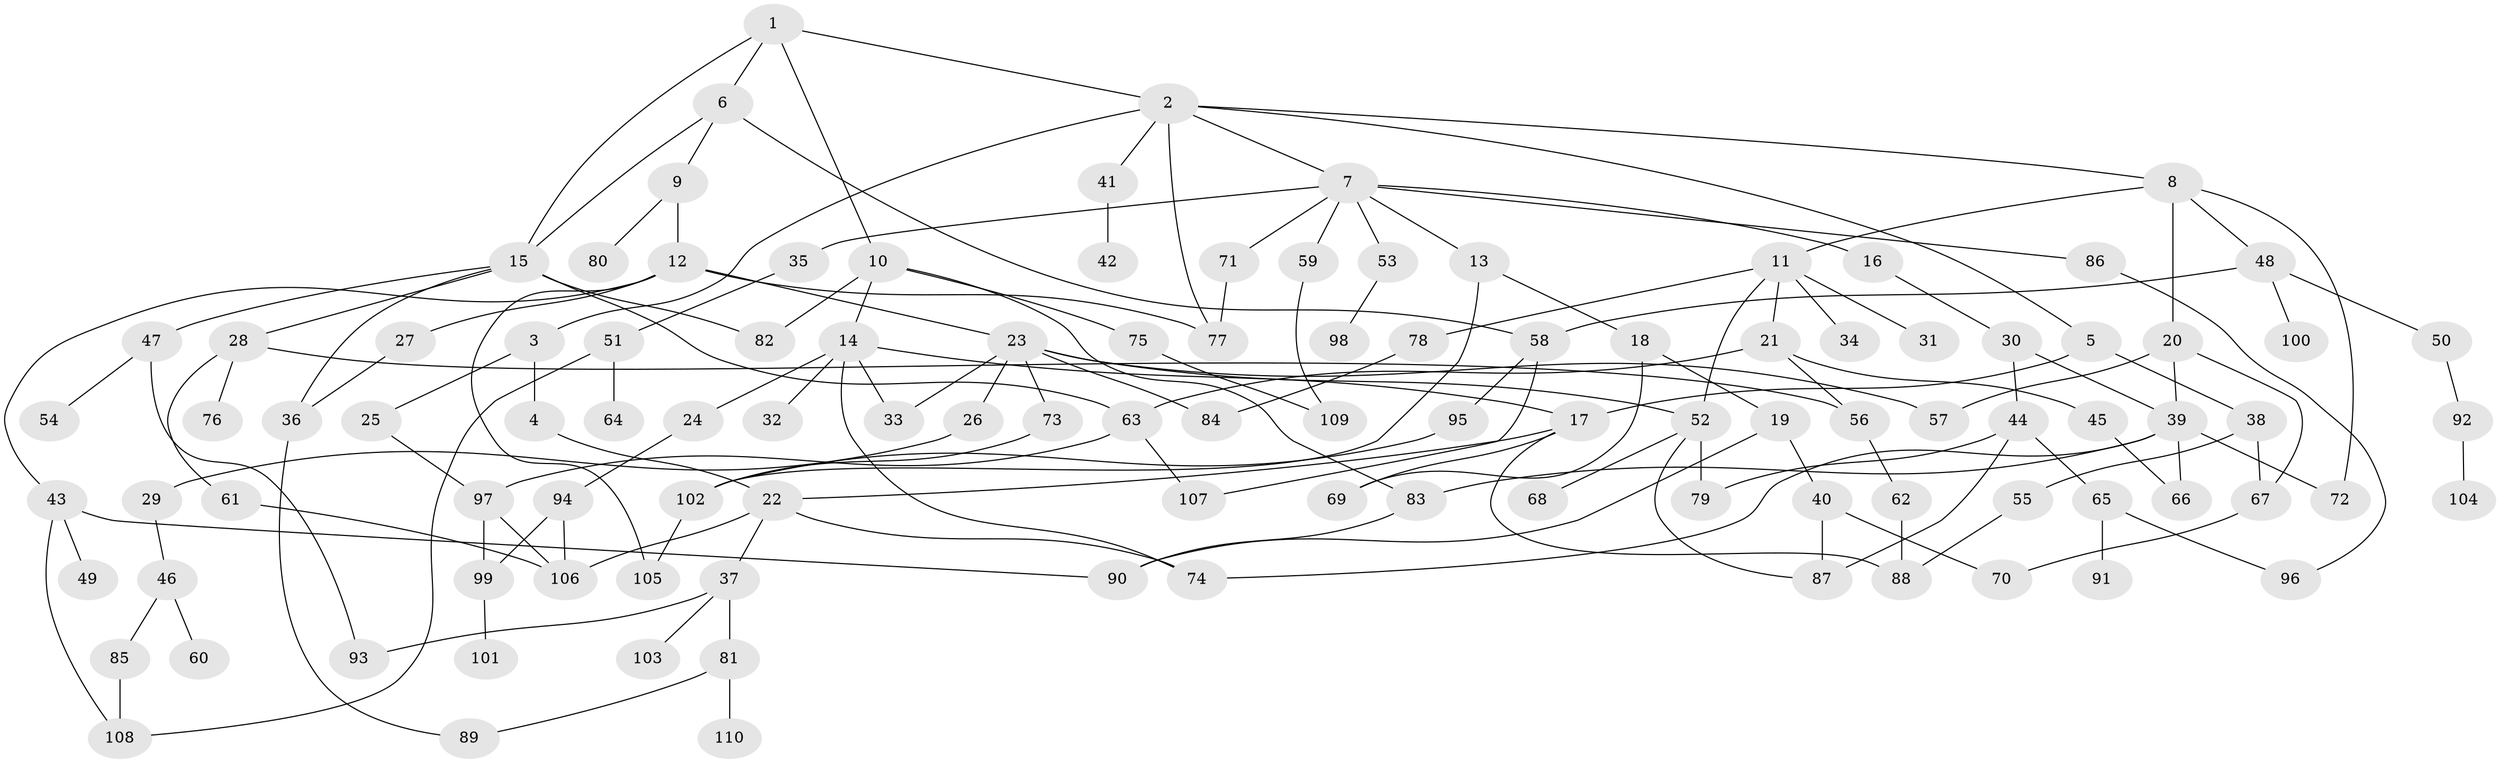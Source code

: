 // Generated by graph-tools (version 1.1) at 2025/34/03/09/25 02:34:00]
// undirected, 110 vertices, 154 edges
graph export_dot {
graph [start="1"]
  node [color=gray90,style=filled];
  1;
  2;
  3;
  4;
  5;
  6;
  7;
  8;
  9;
  10;
  11;
  12;
  13;
  14;
  15;
  16;
  17;
  18;
  19;
  20;
  21;
  22;
  23;
  24;
  25;
  26;
  27;
  28;
  29;
  30;
  31;
  32;
  33;
  34;
  35;
  36;
  37;
  38;
  39;
  40;
  41;
  42;
  43;
  44;
  45;
  46;
  47;
  48;
  49;
  50;
  51;
  52;
  53;
  54;
  55;
  56;
  57;
  58;
  59;
  60;
  61;
  62;
  63;
  64;
  65;
  66;
  67;
  68;
  69;
  70;
  71;
  72;
  73;
  74;
  75;
  76;
  77;
  78;
  79;
  80;
  81;
  82;
  83;
  84;
  85;
  86;
  87;
  88;
  89;
  90;
  91;
  92;
  93;
  94;
  95;
  96;
  97;
  98;
  99;
  100;
  101;
  102;
  103;
  104;
  105;
  106;
  107;
  108;
  109;
  110;
  1 -- 2;
  1 -- 6;
  1 -- 10;
  1 -- 15;
  2 -- 3;
  2 -- 5;
  2 -- 7;
  2 -- 8;
  2 -- 41;
  2 -- 77;
  3 -- 4;
  3 -- 25;
  4 -- 22;
  5 -- 17;
  5 -- 38;
  6 -- 9;
  6 -- 15;
  6 -- 58;
  7 -- 13;
  7 -- 16;
  7 -- 35;
  7 -- 53;
  7 -- 59;
  7 -- 71;
  7 -- 86;
  8 -- 11;
  8 -- 20;
  8 -- 48;
  8 -- 72;
  9 -- 12;
  9 -- 80;
  10 -- 14;
  10 -- 75;
  10 -- 82;
  10 -- 83;
  11 -- 21;
  11 -- 31;
  11 -- 34;
  11 -- 78;
  11 -- 52;
  12 -- 23;
  12 -- 27;
  12 -- 43;
  12 -- 105;
  12 -- 77;
  13 -- 18;
  13 -- 102;
  14 -- 24;
  14 -- 32;
  14 -- 33;
  14 -- 74;
  14 -- 17;
  15 -- 28;
  15 -- 47;
  15 -- 63;
  15 -- 36;
  15 -- 82;
  16 -- 30;
  17 -- 69;
  17 -- 22;
  17 -- 88;
  18 -- 19;
  18 -- 69;
  19 -- 40;
  19 -- 90;
  20 -- 39;
  20 -- 57;
  20 -- 67;
  21 -- 45;
  21 -- 63;
  21 -- 56;
  22 -- 37;
  22 -- 74;
  22 -- 106;
  23 -- 26;
  23 -- 33;
  23 -- 52;
  23 -- 73;
  23 -- 57;
  23 -- 84;
  24 -- 94;
  25 -- 97;
  26 -- 29;
  27 -- 36;
  28 -- 56;
  28 -- 61;
  28 -- 76;
  29 -- 46;
  30 -- 44;
  30 -- 39;
  35 -- 51;
  36 -- 89;
  37 -- 81;
  37 -- 93;
  37 -- 103;
  38 -- 55;
  38 -- 67;
  39 -- 66;
  39 -- 83;
  39 -- 72;
  39 -- 74;
  40 -- 70;
  40 -- 87;
  41 -- 42;
  43 -- 49;
  43 -- 90;
  43 -- 108;
  44 -- 65;
  44 -- 87;
  44 -- 79;
  45 -- 66;
  46 -- 60;
  46 -- 85;
  47 -- 54;
  47 -- 93;
  48 -- 50;
  48 -- 58;
  48 -- 100;
  50 -- 92;
  51 -- 64;
  51 -- 108;
  52 -- 68;
  52 -- 79;
  52 -- 87;
  53 -- 98;
  55 -- 88;
  56 -- 62;
  58 -- 95;
  58 -- 107;
  59 -- 109;
  61 -- 106;
  62 -- 88;
  63 -- 97;
  63 -- 107;
  65 -- 91;
  65 -- 96;
  67 -- 70;
  71 -- 77;
  73 -- 102;
  75 -- 109;
  78 -- 84;
  81 -- 89;
  81 -- 110;
  83 -- 90;
  85 -- 108;
  86 -- 96;
  92 -- 104;
  94 -- 99;
  94 -- 106;
  95 -- 102;
  97 -- 106;
  97 -- 99;
  99 -- 101;
  102 -- 105;
}
